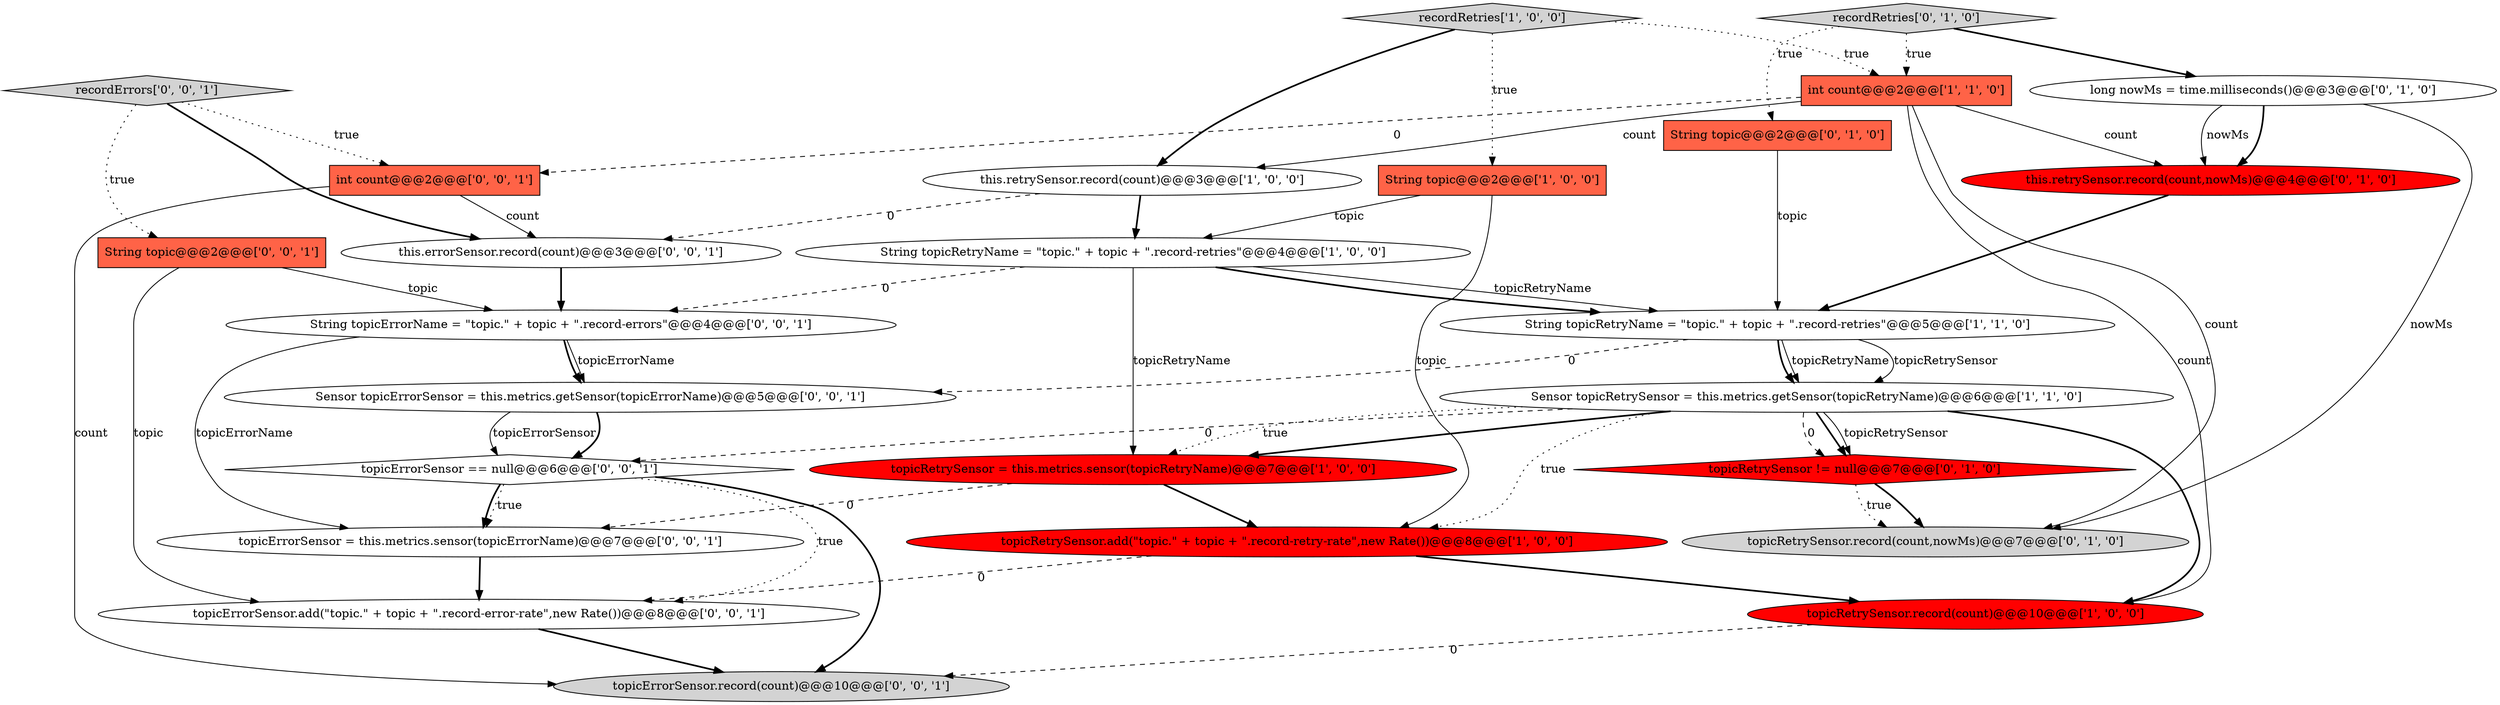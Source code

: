 digraph {
25 [style = filled, label = "String topicErrorName = \"topic.\" + topic + \".record-errors\"@@@4@@@['0', '0', '1']", fillcolor = white, shape = ellipse image = "AAA0AAABBB3BBB"];
23 [style = filled, label = "recordErrors['0', '0', '1']", fillcolor = lightgray, shape = diamond image = "AAA0AAABBB3BBB"];
21 [style = filled, label = "topicErrorSensor.add(\"topic.\" + topic + \".record-error-rate\",new Rate())@@@8@@@['0', '0', '1']", fillcolor = white, shape = ellipse image = "AAA0AAABBB3BBB"];
5 [style = filled, label = "topicRetrySensor = this.metrics.sensor(topicRetryName)@@@7@@@['1', '0', '0']", fillcolor = red, shape = ellipse image = "AAA1AAABBB1BBB"];
3 [style = filled, label = "recordRetries['1', '0', '0']", fillcolor = lightgray, shape = diamond image = "AAA0AAABBB1BBB"];
8 [style = filled, label = "String topicRetryName = \"topic.\" + topic + \".record-retries\"@@@5@@@['1', '1', '0']", fillcolor = white, shape = ellipse image = "AAA0AAABBB1BBB"];
10 [style = filled, label = "recordRetries['0', '1', '0']", fillcolor = lightgray, shape = diamond image = "AAA0AAABBB2BBB"];
16 [style = filled, label = "String topic@@@2@@@['0', '0', '1']", fillcolor = tomato, shape = box image = "AAA0AAABBB3BBB"];
9 [style = filled, label = "topicRetrySensor.record(count)@@@10@@@['1', '0', '0']", fillcolor = red, shape = ellipse image = "AAA1AAABBB1BBB"];
6 [style = filled, label = "topicRetrySensor.add(\"topic.\" + topic + \".record-retry-rate\",new Rate())@@@8@@@['1', '0', '0']", fillcolor = red, shape = ellipse image = "AAA1AAABBB1BBB"];
14 [style = filled, label = "topicRetrySensor.record(count,nowMs)@@@7@@@['0', '1', '0']", fillcolor = lightgray, shape = ellipse image = "AAA0AAABBB2BBB"];
11 [style = filled, label = "String topic@@@2@@@['0', '1', '0']", fillcolor = tomato, shape = box image = "AAA0AAABBB2BBB"];
22 [style = filled, label = "topicErrorSensor = this.metrics.sensor(topicErrorName)@@@7@@@['0', '0', '1']", fillcolor = white, shape = ellipse image = "AAA0AAABBB3BBB"];
2 [style = filled, label = "Sensor topicRetrySensor = this.metrics.getSensor(topicRetryName)@@@6@@@['1', '1', '0']", fillcolor = white, shape = ellipse image = "AAA0AAABBB1BBB"];
7 [style = filled, label = "this.retrySensor.record(count)@@@3@@@['1', '0', '0']", fillcolor = white, shape = ellipse image = "AAA0AAABBB1BBB"];
18 [style = filled, label = "topicErrorSensor == null@@@6@@@['0', '0', '1']", fillcolor = white, shape = diamond image = "AAA0AAABBB3BBB"];
24 [style = filled, label = "int count@@@2@@@['0', '0', '1']", fillcolor = tomato, shape = box image = "AAA0AAABBB3BBB"];
12 [style = filled, label = "this.retrySensor.record(count,nowMs)@@@4@@@['0', '1', '0']", fillcolor = red, shape = ellipse image = "AAA1AAABBB2BBB"];
1 [style = filled, label = "String topic@@@2@@@['1', '0', '0']", fillcolor = tomato, shape = box image = "AAA0AAABBB1BBB"];
0 [style = filled, label = "String topicRetryName = \"topic.\" + topic + \".record-retries\"@@@4@@@['1', '0', '0']", fillcolor = white, shape = ellipse image = "AAA0AAABBB1BBB"];
13 [style = filled, label = "long nowMs = time.milliseconds()@@@3@@@['0', '1', '0']", fillcolor = white, shape = ellipse image = "AAA0AAABBB2BBB"];
19 [style = filled, label = "topicErrorSensor.record(count)@@@10@@@['0', '0', '1']", fillcolor = lightgray, shape = ellipse image = "AAA0AAABBB3BBB"];
17 [style = filled, label = "Sensor topicErrorSensor = this.metrics.getSensor(topicErrorName)@@@5@@@['0', '0', '1']", fillcolor = white, shape = ellipse image = "AAA0AAABBB3BBB"];
15 [style = filled, label = "topicRetrySensor != null@@@7@@@['0', '1', '0']", fillcolor = red, shape = diamond image = "AAA1AAABBB2BBB"];
20 [style = filled, label = "this.errorSensor.record(count)@@@3@@@['0', '0', '1']", fillcolor = white, shape = ellipse image = "AAA0AAABBB3BBB"];
4 [style = filled, label = "int count@@@2@@@['1', '1', '0']", fillcolor = tomato, shape = box image = "AAA0AAABBB1BBB"];
23->16 [style = dotted, label="true"];
6->21 [style = dashed, label="0"];
0->8 [style = solid, label="topicRetryName"];
23->20 [style = bold, label=""];
4->7 [style = solid, label="count"];
0->5 [style = solid, label="topicRetryName"];
4->9 [style = solid, label="count"];
15->14 [style = bold, label=""];
21->19 [style = bold, label=""];
8->2 [style = solid, label="topicRetryName"];
25->22 [style = solid, label="topicErrorName"];
18->21 [style = dotted, label="true"];
18->19 [style = bold, label=""];
22->21 [style = bold, label=""];
3->4 [style = dotted, label="true"];
7->20 [style = dashed, label="0"];
7->0 [style = bold, label=""];
2->9 [style = bold, label=""];
15->14 [style = dotted, label="true"];
8->2 [style = solid, label="topicRetrySensor"];
20->25 [style = bold, label=""];
25->17 [style = bold, label=""];
16->25 [style = solid, label="topic"];
2->15 [style = dashed, label="0"];
9->19 [style = dashed, label="0"];
16->21 [style = solid, label="topic"];
25->17 [style = solid, label="topicErrorName"];
13->12 [style = bold, label=""];
18->22 [style = bold, label=""];
5->6 [style = bold, label=""];
0->25 [style = dashed, label="0"];
24->19 [style = solid, label="count"];
8->2 [style = bold, label=""];
3->7 [style = bold, label=""];
10->13 [style = bold, label=""];
2->6 [style = dotted, label="true"];
12->8 [style = bold, label=""];
1->6 [style = solid, label="topic"];
10->11 [style = dotted, label="true"];
1->0 [style = solid, label="topic"];
24->20 [style = solid, label="count"];
2->15 [style = bold, label=""];
0->8 [style = bold, label=""];
2->18 [style = dashed, label="0"];
8->17 [style = dashed, label="0"];
13->12 [style = solid, label="nowMs"];
13->14 [style = solid, label="nowMs"];
17->18 [style = solid, label="topicErrorSensor"];
5->22 [style = dashed, label="0"];
4->14 [style = solid, label="count"];
10->4 [style = dotted, label="true"];
6->9 [style = bold, label=""];
2->5 [style = dotted, label="true"];
11->8 [style = solid, label="topic"];
4->24 [style = dashed, label="0"];
3->1 [style = dotted, label="true"];
23->24 [style = dotted, label="true"];
4->12 [style = solid, label="count"];
17->18 [style = bold, label=""];
2->15 [style = solid, label="topicRetrySensor"];
2->5 [style = bold, label=""];
18->22 [style = dotted, label="true"];
}
